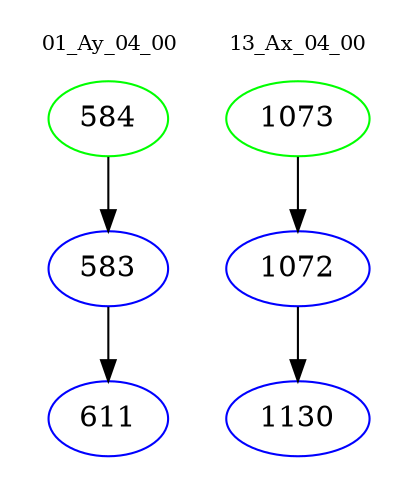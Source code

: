 digraph{
subgraph cluster_0 {
color = white
label = "01_Ay_04_00";
fontsize=10;
T0_584 [label="584", color="green"]
T0_584 -> T0_583 [color="black"]
T0_583 [label="583", color="blue"]
T0_583 -> T0_611 [color="black"]
T0_611 [label="611", color="blue"]
}
subgraph cluster_1 {
color = white
label = "13_Ax_04_00";
fontsize=10;
T1_1073 [label="1073", color="green"]
T1_1073 -> T1_1072 [color="black"]
T1_1072 [label="1072", color="blue"]
T1_1072 -> T1_1130 [color="black"]
T1_1130 [label="1130", color="blue"]
}
}
